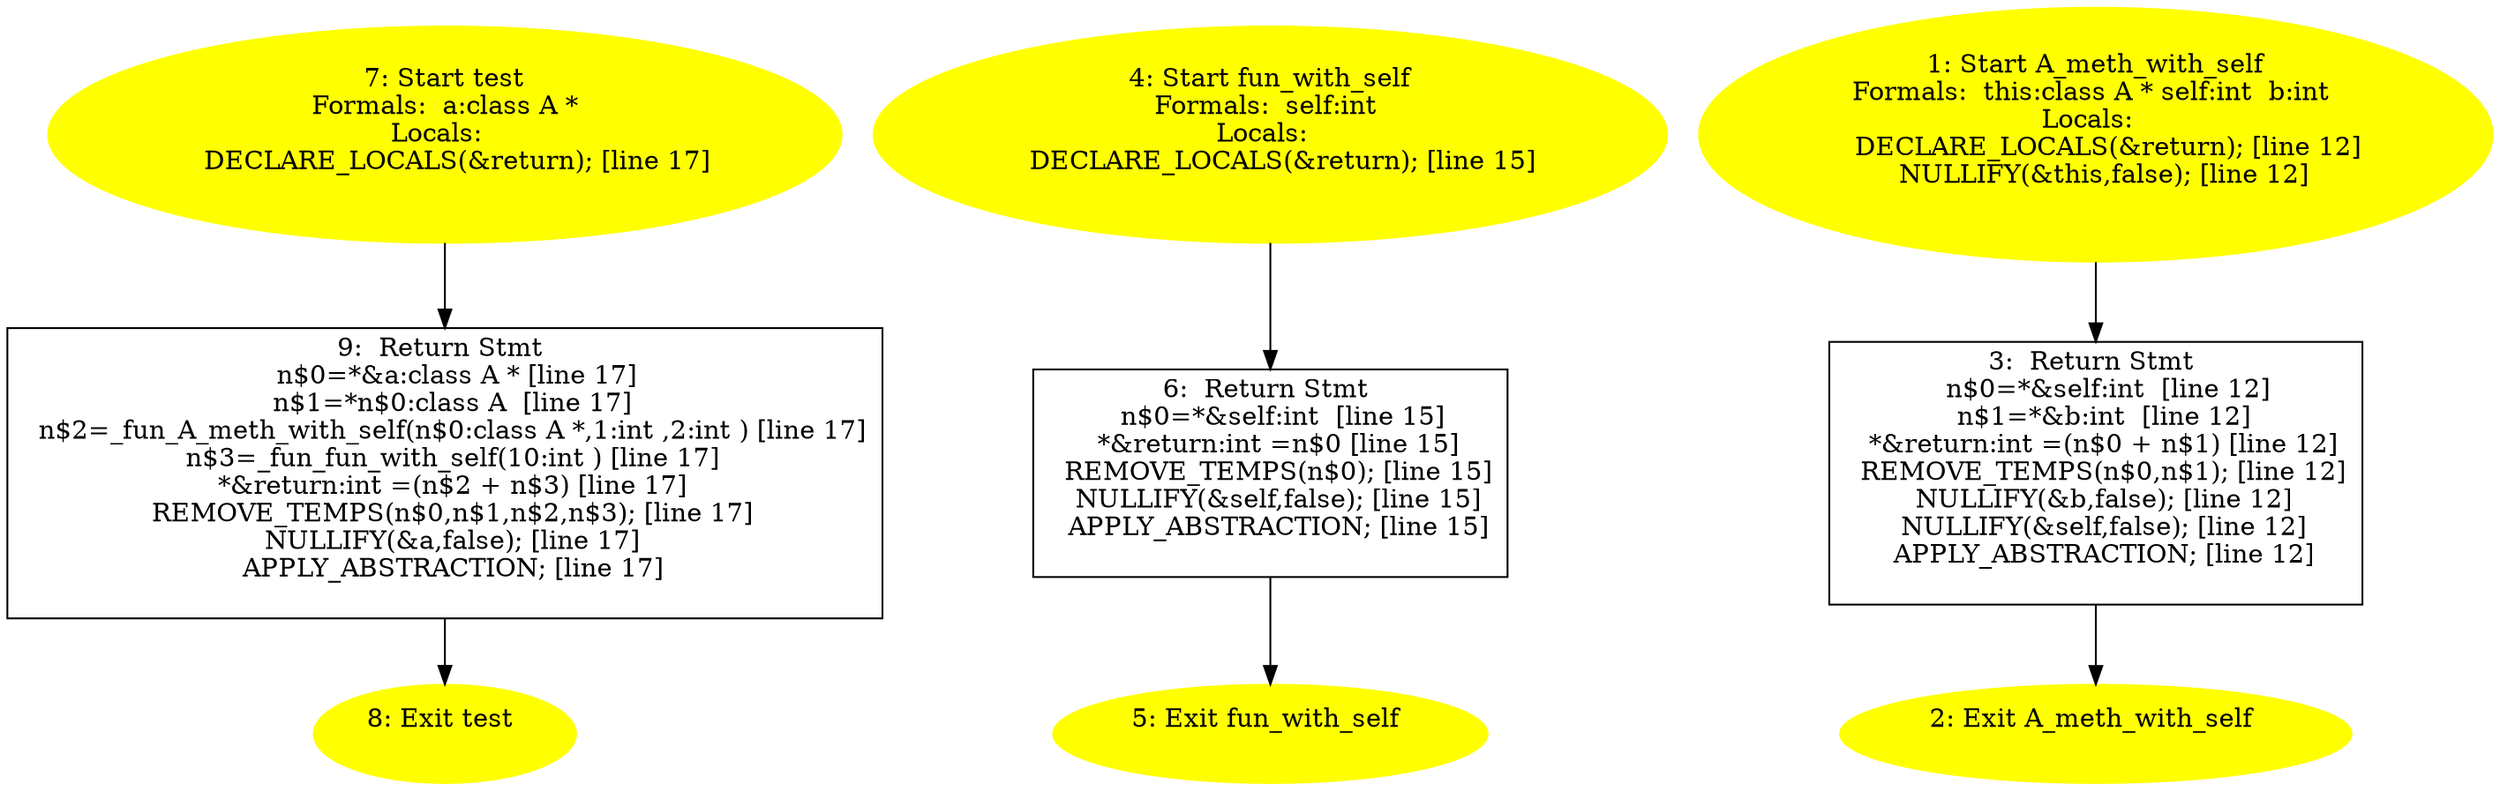 digraph iCFG {
9 [label="9:  Return Stmt \n   n$0=*&a:class A * [line 17]\n  n$1=*n$0:class A  [line 17]\n  n$2=_fun_A_meth_with_self(n$0:class A *,1:int ,2:int ) [line 17]\n  n$3=_fun_fun_with_self(10:int ) [line 17]\n  *&return:int =(n$2 + n$3) [line 17]\n  REMOVE_TEMPS(n$0,n$1,n$2,n$3); [line 17]\n  NULLIFY(&a,false); [line 17]\n  APPLY_ABSTRACTION; [line 17]\n " shape="box"]
	

	 9 -> 8 ;
8 [label="8: Exit test \n  " color=yellow style=filled]
	

7 [label="7: Start test\nFormals:  a:class A *\nLocals:  \n   DECLARE_LOCALS(&return); [line 17]\n " color=yellow style=filled]
	

	 7 -> 9 ;
6 [label="6:  Return Stmt \n   n$0=*&self:int  [line 15]\n  *&return:int =n$0 [line 15]\n  REMOVE_TEMPS(n$0); [line 15]\n  NULLIFY(&self,false); [line 15]\n  APPLY_ABSTRACTION; [line 15]\n " shape="box"]
	

	 6 -> 5 ;
5 [label="5: Exit fun_with_self \n  " color=yellow style=filled]
	

4 [label="4: Start fun_with_self\nFormals:  self:int \nLocals:  \n   DECLARE_LOCALS(&return); [line 15]\n " color=yellow style=filled]
	

	 4 -> 6 ;
3 [label="3:  Return Stmt \n   n$0=*&self:int  [line 12]\n  n$1=*&b:int  [line 12]\n  *&return:int =(n$0 + n$1) [line 12]\n  REMOVE_TEMPS(n$0,n$1); [line 12]\n  NULLIFY(&b,false); [line 12]\n  NULLIFY(&self,false); [line 12]\n  APPLY_ABSTRACTION; [line 12]\n " shape="box"]
	

	 3 -> 2 ;
2 [label="2: Exit A_meth_with_self \n  " color=yellow style=filled]
	

1 [label="1: Start A_meth_with_self\nFormals:  this:class A * self:int  b:int \nLocals:  \n   DECLARE_LOCALS(&return); [line 12]\n  NULLIFY(&this,false); [line 12]\n " color=yellow style=filled]
	

	 1 -> 3 ;
}
